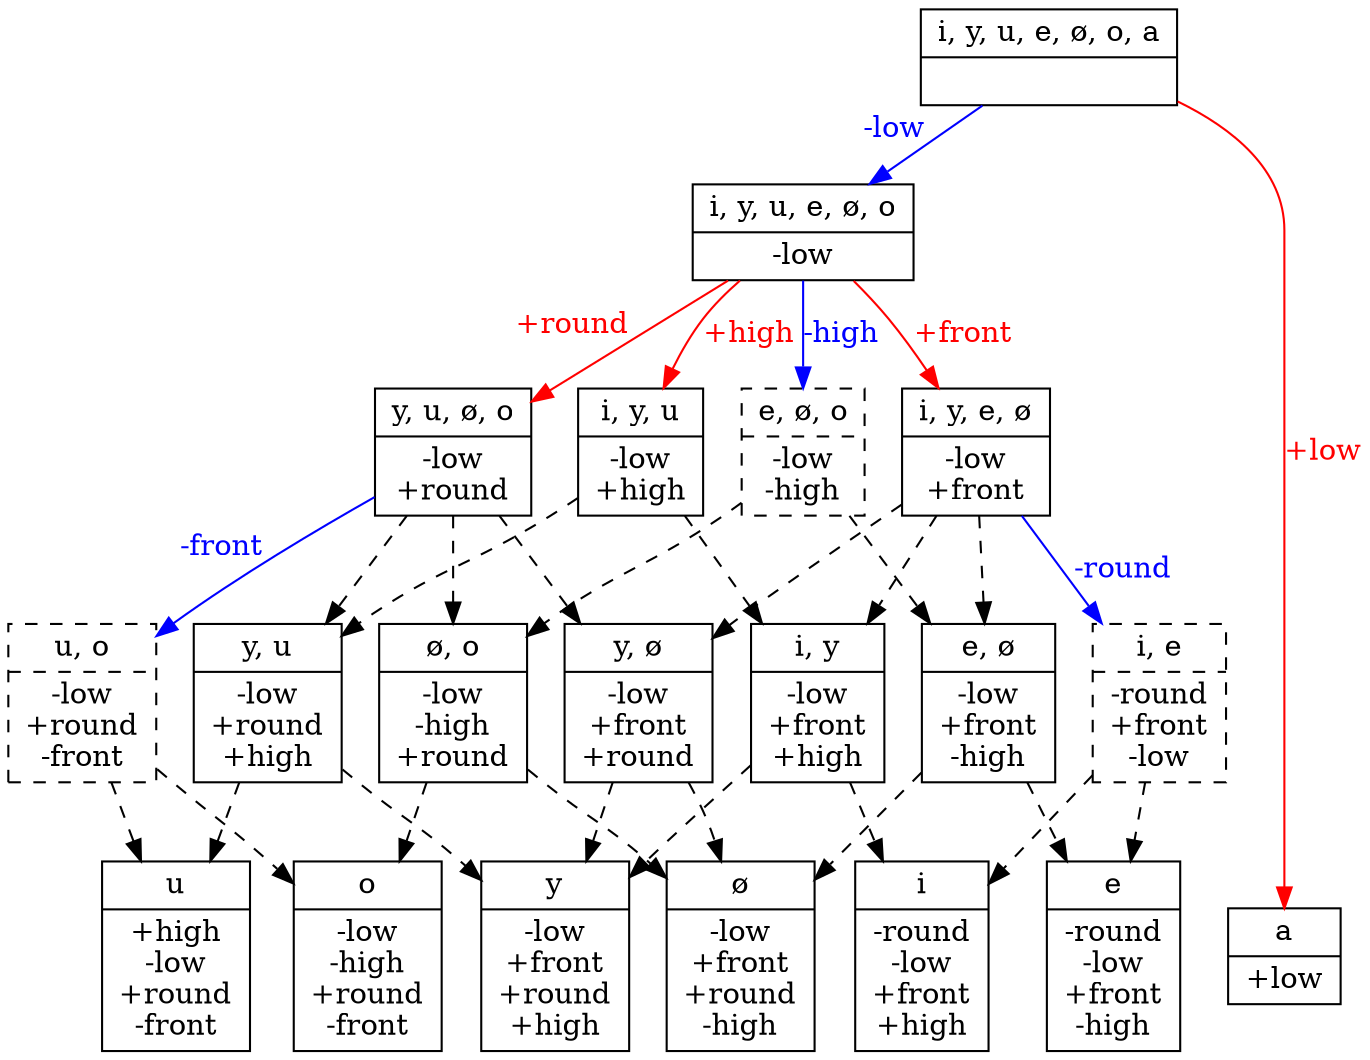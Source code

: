 // None
digraph {
	graph [ dpi = 300 ];
	0 [label="{<segs> i, y, u, e, ø, o, a |<feats>  }",shape=record]
	1 [label="{<segs> i, y, u, e, ø, o |<feats> -low }",shape=record]
	2 [label="{<segs> i, y, e, ø |<feats> -low\n+front }",shape=record]
	3 [label="{<segs> y, u, ø, o |<feats> -low\n+round }",shape=record]
	4 [label="{<segs> i, y, u |<feats> -low\n+high }",shape=record]
	5 [label="{<segs> i |<feats> -round\n-low\n+front\n+high }",shape=record]
	6 [label="{<segs> y |<feats> -low\n+front\n+round\n+high }",shape=record]
	7 [label="{<segs> u |<feats> +high\n-low\n+round\n-front }",shape=record]
	8 [label="{<segs> e |<feats> -round\n-low\n+front\n-high }",shape=record]
	9 [label="{<segs> ø |<feats> -low\n+front\n+round\n-high }",shape=record]
	10 [label="{<segs> o |<feats> -low\n-high\n+round\n-front }",shape=record]
	11 [label="{<segs> a |<feats> +low }",shape=record]
	12 [label="{<segs> y, ø |<feats> -low\n+front\n+round }",shape=record]
	13 [label="{<segs> i, y |<feats> -low\n+front\n+high }",shape=record]
	14 [label="{<segs> y, u |<feats> -low\n+round\n+high }",shape=record]
	15 [label="{<segs> u, o |<feats> -low\n+round\n-front }",shape=record,style=dashed]
	16 [label="{<segs> i, e |<feats> -round\n+front\n-low }",shape=record,style=dashed]
	17 [label="{<segs> e, ø, o |<feats> -low\n-high }",shape=record,style=dashed]
	18 [label="{<segs> e, ø |<feats> -low\n+front\n-high }",shape=record]
	19 [label="{<segs> ø, o |<feats> -low\n-high\n+round }",shape=record]

	0 -> 1 [xlabel="-low",fontcolor=blue,color=blue]
	0 -> 11	[label="+low",fontcolor=red,color=red]
	1 -> 2	[label="+front",fontcolor=red,color=red]
	1 -> 3	[xlabel="+round",fontcolor=red,color=red]
	1 -> 4	[label="+high",fontcolor=red,color=red]
	1 -> 17	[label="-high",fontcolor=blue,color=blue]
	2 -> 12	[style=dashed]
	2 -> 13	[style=dashed]
	2 -> 16	[label="-round",fontcolor=blue,color=blue]
	2 -> 18	[style=dashed]
	3 -> 12	[style=dashed]
	3 -> 14	[style=dashed]
	3 -> 15	[xlabel="-front",fontcolor=blue,color=blue]
	3 -> 19	[style=dashed]
	4 -> 13	[style=dashed]
	4 -> 14	[style=dashed]
	12 -> 6	[style=dashed]
	12 -> 9	[style=dashed]
	13 -> 5	[style=dashed]
	13 -> 6	[style=dashed]
	14 -> 6	[style=dashed]
	14 -> 7	[style=dashed]
	15 -> 7	[style=dashed]
	15 -> 10 [style=dashed]
	16 -> 5	[style=dashed]
	16 -> 8	[style=dashed]
	17 -> 18 [style=dashed]
	17 -> 19 [style=dashed]
	18 -> 8	[style=dashed]
	18 -> 9	[style=dashed]
	19 -> 9	[style=dashed]
	19 -> 10 [style=dashed]
{rank=same; 5 6 7 8 9 10 11}
}